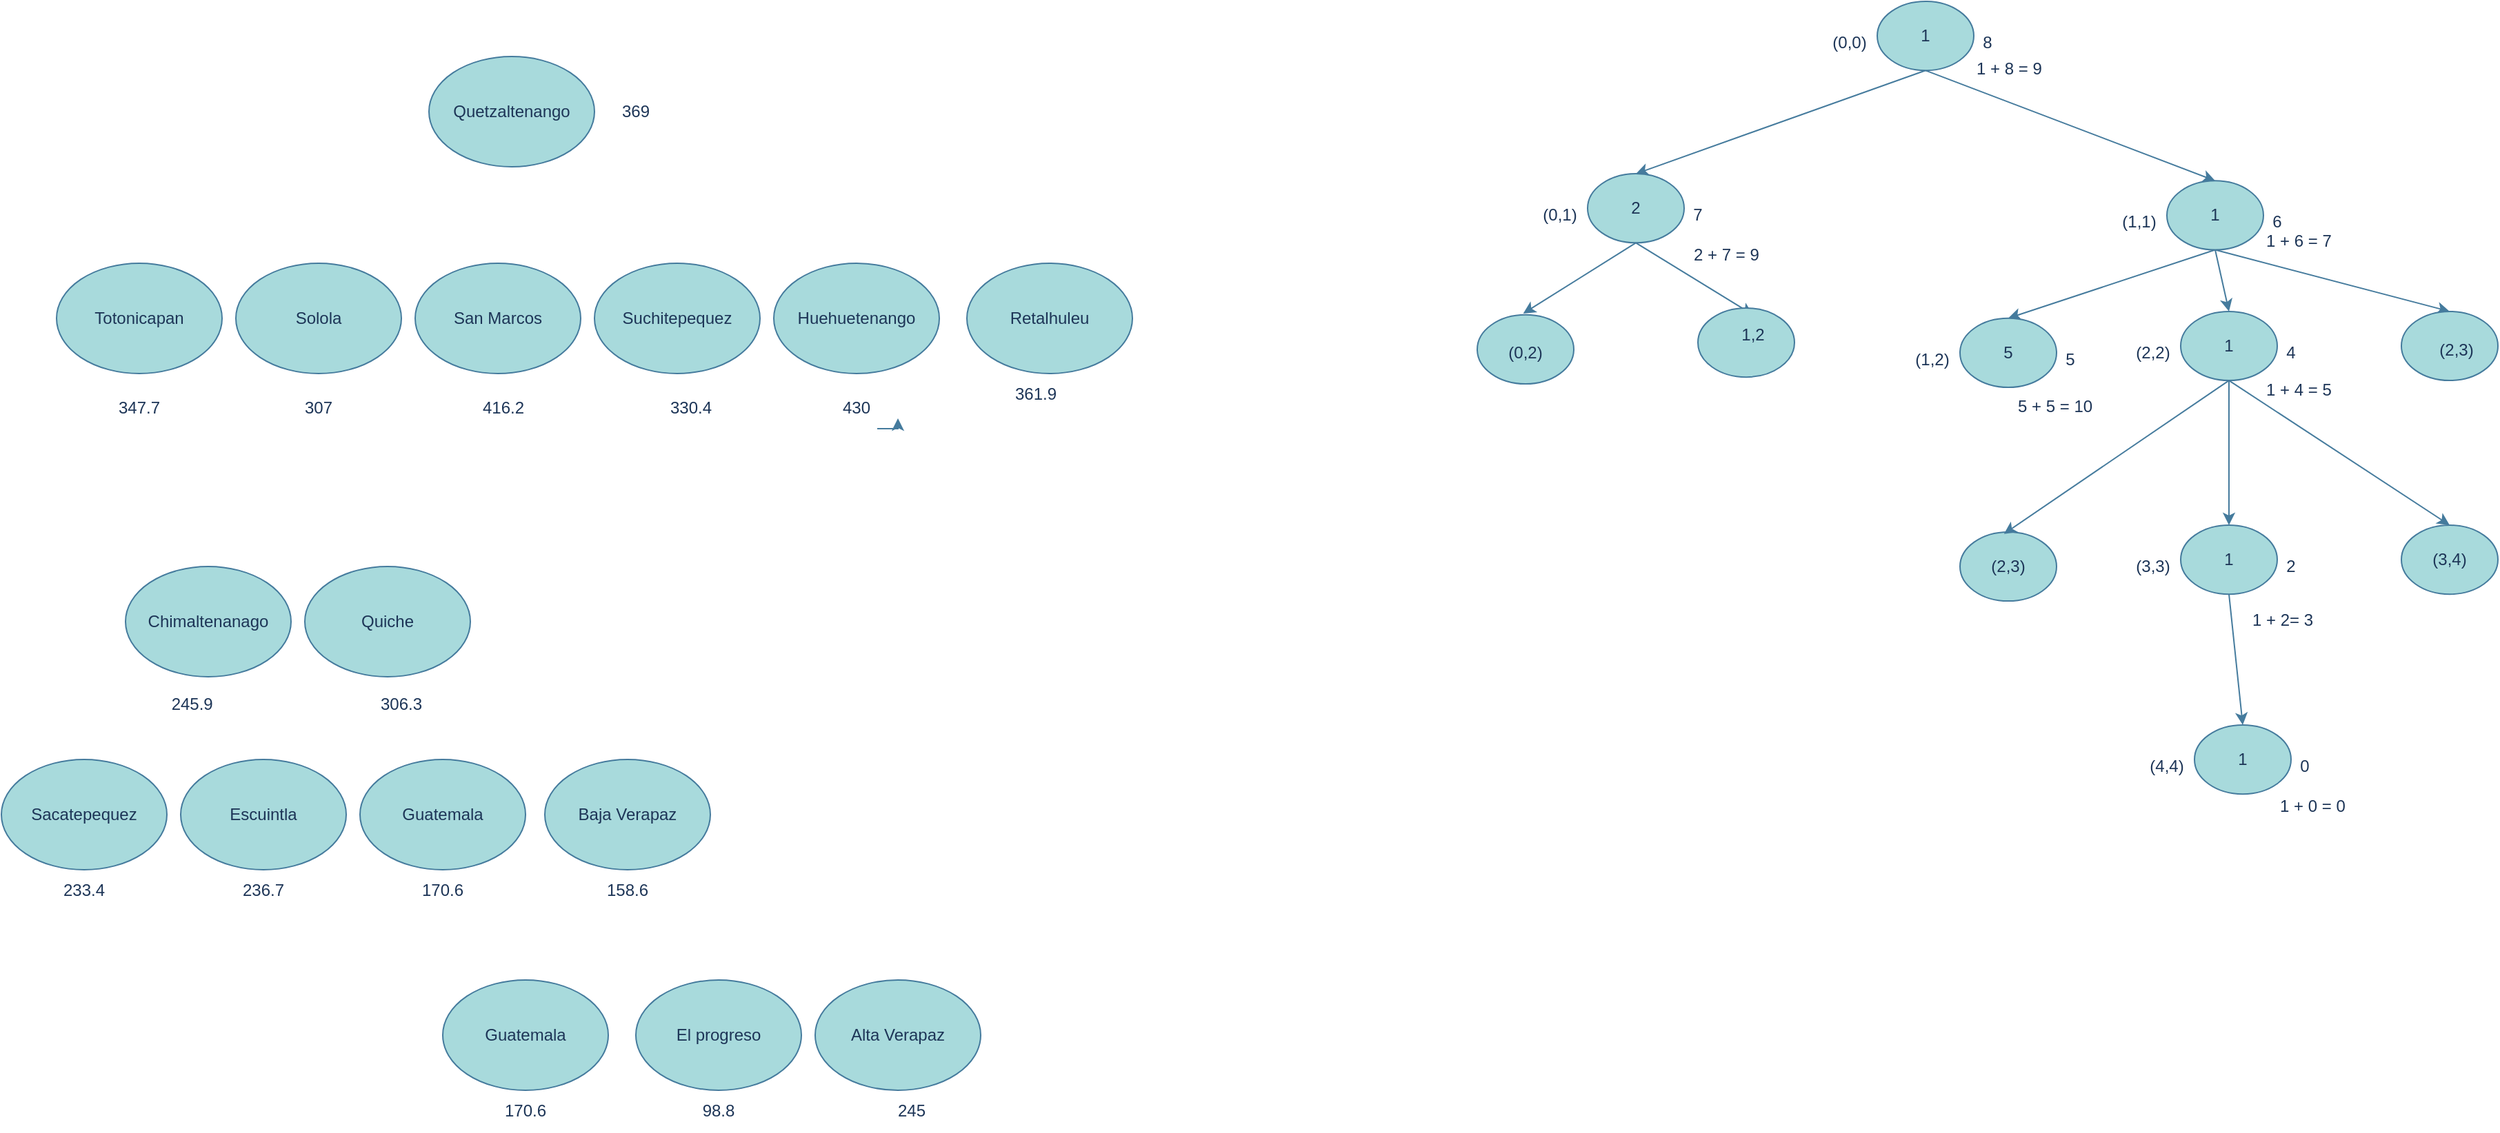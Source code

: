 <mxfile version="24.5.4" type="github">
  <diagram id="BS59qYOegj_c470EKCzP" name="Página-2">
    <mxGraphModel dx="1233" dy="665" grid="0" gridSize="10" guides="1" tooltips="1" connect="1" arrows="1" fold="1" page="0" pageScale="1" pageWidth="827" pageHeight="1169" math="0" shadow="0">
      <root>
        <mxCell id="0" />
        <mxCell id="1" parent="0" />
        <mxCell id="eMQHsHicFexDhQco5dRS-1" value="Quetzaltenango" style="ellipse;whiteSpace=wrap;html=1;labelBackgroundColor=none;fillColor=#A8DADC;strokeColor=#457B9D;fontColor=#1D3557;" parent="1" vertex="1">
          <mxGeometry x="390" y="130" width="120" height="80" as="geometry" />
        </mxCell>
        <mxCell id="eMQHsHicFexDhQco5dRS-2" value="Totonicapan" style="ellipse;whiteSpace=wrap;html=1;labelBackgroundColor=none;fillColor=#A8DADC;strokeColor=#457B9D;fontColor=#1D3557;" parent="1" vertex="1">
          <mxGeometry x="120" y="280" width="120" height="80" as="geometry" />
        </mxCell>
        <mxCell id="eMQHsHicFexDhQco5dRS-3" value="Solola&lt;span style=&quot;color: rgba(0, 0, 0, 0); font-family: monospace; font-size: 0px; text-align: start; text-wrap: nowrap;&quot;&gt;%3CmxGraphModel%3E%3Croot%3E%3CmxCell%20id%3D%220%22%2F%3E%3CmxCell%20id%3D%221%22%20parent%3D%220%22%2F%3E%3CmxCell%20id%3D%222%22%20value%3D%22Totonicapan%22%20style%3D%22ellipse%3BwhiteSpace%3Dwrap%3Bhtml%3D1%3B%22%20vertex%3D%221%22%20parent%3D%221%22%3E%3CmxGeometry%20x%3D%22220%22%20y%3D%22280%22%20width%3D%22120%22%20height%3D%2280%22%20as%3D%22geometry%22%2F%3E%3C%2FmxCell%3E%3C%2Froot%3E%3C%2FmxGraphModel%3E&lt;/span&gt;" style="ellipse;whiteSpace=wrap;html=1;labelBackgroundColor=none;fillColor=#A8DADC;strokeColor=#457B9D;fontColor=#1D3557;" parent="1" vertex="1">
          <mxGeometry x="250" y="280" width="120" height="80" as="geometry" />
        </mxCell>
        <mxCell id="eMQHsHicFexDhQco5dRS-4" value="San Marcos" style="ellipse;whiteSpace=wrap;html=1;labelBackgroundColor=none;fillColor=#A8DADC;strokeColor=#457B9D;fontColor=#1D3557;" parent="1" vertex="1">
          <mxGeometry x="380" y="280" width="120" height="80" as="geometry" />
        </mxCell>
        <mxCell id="eMQHsHicFexDhQco5dRS-5" value="369" style="text;html=1;align=center;verticalAlign=middle;whiteSpace=wrap;rounded=0;labelBackgroundColor=none;fontColor=#1D3557;" parent="1" vertex="1">
          <mxGeometry x="510" y="155" width="60" height="30" as="geometry" />
        </mxCell>
        <mxCell id="eMQHsHicFexDhQco5dRS-6" value="347.7" style="text;html=1;align=center;verticalAlign=middle;whiteSpace=wrap;rounded=0;labelBackgroundColor=none;fontColor=#1D3557;" parent="1" vertex="1">
          <mxGeometry x="150" y="370" width="60" height="30" as="geometry" />
        </mxCell>
        <mxCell id="eMQHsHicFexDhQco5dRS-7" value="Suchitepequez" style="ellipse;whiteSpace=wrap;html=1;labelBackgroundColor=none;fillColor=#A8DADC;strokeColor=#457B9D;fontColor=#1D3557;" parent="1" vertex="1">
          <mxGeometry x="510" y="280" width="120" height="80" as="geometry" />
        </mxCell>
        <mxCell id="eMQHsHicFexDhQco5dRS-8" value="Huehuetenango" style="ellipse;whiteSpace=wrap;html=1;labelBackgroundColor=none;fillColor=#A8DADC;strokeColor=#457B9D;fontColor=#1D3557;" parent="1" vertex="1">
          <mxGeometry x="640" y="280" width="120" height="80" as="geometry" />
        </mxCell>
        <mxCell id="eMQHsHicFexDhQco5dRS-10" value="Retalhuleu" style="ellipse;whiteSpace=wrap;html=1;labelBackgroundColor=none;fillColor=#A8DADC;strokeColor=#457B9D;fontColor=#1D3557;" parent="1" vertex="1">
          <mxGeometry x="780" y="280" width="120" height="80" as="geometry" />
        </mxCell>
        <mxCell id="eMQHsHicFexDhQco5dRS-11" value="307" style="text;html=1;align=center;verticalAlign=middle;whiteSpace=wrap;rounded=0;labelBackgroundColor=none;fontColor=#1D3557;" parent="1" vertex="1">
          <mxGeometry x="280" y="370" width="60" height="30" as="geometry" />
        </mxCell>
        <mxCell id="eMQHsHicFexDhQco5dRS-12" value="361.9" style="text;html=1;align=center;verticalAlign=middle;whiteSpace=wrap;rounded=0;labelBackgroundColor=none;fontColor=#1D3557;" parent="1" vertex="1">
          <mxGeometry x="800" y="360" width="60" height="30" as="geometry" />
        </mxCell>
        <mxCell id="eMQHsHicFexDhQco5dRS-13" value="430" style="text;html=1;align=center;verticalAlign=middle;whiteSpace=wrap;rounded=0;labelBackgroundColor=none;fontColor=#1D3557;" parent="1" vertex="1">
          <mxGeometry x="670" y="370" width="60" height="30" as="geometry" />
        </mxCell>
        <mxCell id="eMQHsHicFexDhQco5dRS-14" value="330.4" style="text;html=1;align=center;verticalAlign=middle;whiteSpace=wrap;rounded=0;labelBackgroundColor=none;fontColor=#1D3557;" parent="1" vertex="1">
          <mxGeometry x="550" y="370" width="60" height="30" as="geometry" />
        </mxCell>
        <mxCell id="eMQHsHicFexDhQco5dRS-15" value="416.2" style="text;html=1;align=center;verticalAlign=middle;whiteSpace=wrap;rounded=0;labelBackgroundColor=none;fontColor=#1D3557;" parent="1" vertex="1">
          <mxGeometry x="414" y="370" width="60" height="30" as="geometry" />
        </mxCell>
        <mxCell id="eMQHsHicFexDhQco5dRS-16" style="edgeStyle=orthogonalEdgeStyle;rounded=0;orthogonalLoop=1;jettySize=auto;html=1;exitX=0.75;exitY=1;exitDx=0;exitDy=0;entryX=1;entryY=0.75;entryDx=0;entryDy=0;labelBackgroundColor=none;strokeColor=#457B9D;fontColor=default;" parent="1" source="eMQHsHicFexDhQco5dRS-13" target="eMQHsHicFexDhQco5dRS-13" edge="1">
          <mxGeometry relative="1" as="geometry" />
        </mxCell>
        <mxCell id="eMQHsHicFexDhQco5dRS-18" value="Chimaltenanago" style="ellipse;whiteSpace=wrap;html=1;labelBackgroundColor=none;fillColor=#A8DADC;strokeColor=#457B9D;fontColor=#1D3557;" parent="1" vertex="1">
          <mxGeometry x="170" y="500" width="120" height="80" as="geometry" />
        </mxCell>
        <mxCell id="eMQHsHicFexDhQco5dRS-19" value="Quiche&lt;span style=&quot;color: rgba(0, 0, 0, 0); font-family: monospace; font-size: 0px; text-align: start; text-wrap: nowrap;&quot;&gt;%3CmxGraphModel%3E%3Croot%3E%3CmxCell%20id%3D%220%22%2F%3E%3CmxCell%20id%3D%221%22%20parent%3D%220%22%2F%3E%3CmxCell%20id%3D%222%22%20value%3D%22Chimaltenanago%22%20style%3D%22ellipse%3BwhiteSpace%3Dwrap%3Bhtml%3D1%3B%22%20vertex%3D%221%22%20parent%3D%221%22%3E%3CmxGeometry%20x%3D%22170%22%20y%3D%22500%22%20width%3D%22120%22%20height%3D%2280%22%20as%3D%22geometry%22%2F%3E%3C%2FmxCell%3E%3C%2Froot%3E%3C%2FmxGraphModel%3E&lt;/span&gt;" style="ellipse;whiteSpace=wrap;html=1;labelBackgroundColor=none;fillColor=#A8DADC;strokeColor=#457B9D;fontColor=#1D3557;" parent="1" vertex="1">
          <mxGeometry x="300" y="500" width="120" height="80" as="geometry" />
        </mxCell>
        <mxCell id="eMQHsHicFexDhQco5dRS-21" value="245.9&lt;span style=&quot;white-space: pre;&quot;&gt;&#x9;&lt;/span&gt;" style="text;html=1;align=center;verticalAlign=middle;whiteSpace=wrap;rounded=0;labelBackgroundColor=none;fontColor=#1D3557;" parent="1" vertex="1">
          <mxGeometry x="200" y="585" width="60" height="30" as="geometry" />
        </mxCell>
        <mxCell id="eMQHsHicFexDhQco5dRS-22" value="306.3" style="text;html=1;align=center;verticalAlign=middle;whiteSpace=wrap;rounded=0;labelBackgroundColor=none;fontColor=#1D3557;" parent="1" vertex="1">
          <mxGeometry x="340" y="585" width="60" height="30" as="geometry" />
        </mxCell>
        <mxCell id="eMQHsHicFexDhQco5dRS-23" value="&lt;div&gt;Sacatepequez&lt;/div&gt;" style="ellipse;whiteSpace=wrap;html=1;labelBackgroundColor=none;fillColor=#A8DADC;strokeColor=#457B9D;fontColor=#1D3557;" parent="1" vertex="1">
          <mxGeometry x="80" y="640" width="120" height="80" as="geometry" />
        </mxCell>
        <mxCell id="eMQHsHicFexDhQco5dRS-24" value="Escuintla" style="ellipse;whiteSpace=wrap;html=1;labelBackgroundColor=none;fillColor=#A8DADC;strokeColor=#457B9D;fontColor=#1D3557;" parent="1" vertex="1">
          <mxGeometry x="210" y="640" width="120" height="80" as="geometry" />
        </mxCell>
        <mxCell id="eMQHsHicFexDhQco5dRS-25" value="Guatemala&lt;span style=&quot;color: rgba(0, 0, 0, 0); font-family: monospace; font-size: 0px; text-align: start; text-wrap: nowrap;&quot;&gt;%3CmxGraphModel%3E%3Croot%3E%3CmxCell%20id%3D%220%22%2F%3E%3CmxCell%20id%3D%221%22%20parent%3D%220%22%2F%3E%3CmxCell%20id%3D%222%22%20value%3D%22Escuintla%22%20style%3D%22ellipse%3BwhiteSpace%3Dwrap%3Bhtml%3D1%3B%22%20vertex%3D%221%22%20parent%3D%221%22%3E%3CmxGeometry%20x%3D%22210%22%20y%3D%22640%22%20width%3D%22120%22%20height%3D%2280%22%20as%3D%22geometry%22%2F%3E%3C%2FmxCell%3E%3C%2Froot%3E%3C%2FmxGraphModel%3E&lt;/span&gt;" style="ellipse;whiteSpace=wrap;html=1;labelBackgroundColor=none;fillColor=#A8DADC;strokeColor=#457B9D;fontColor=#1D3557;" parent="1" vertex="1">
          <mxGeometry x="340" y="640" width="120" height="80" as="geometry" />
        </mxCell>
        <mxCell id="eMQHsHicFexDhQco5dRS-26" value="Baja Verapaz" style="ellipse;whiteSpace=wrap;html=1;labelBackgroundColor=none;fillColor=#A8DADC;strokeColor=#457B9D;fontColor=#1D3557;" parent="1" vertex="1">
          <mxGeometry x="474" y="640" width="120" height="80" as="geometry" />
        </mxCell>
        <mxCell id="eMQHsHicFexDhQco5dRS-28" value="236.7" style="text;html=1;align=center;verticalAlign=middle;whiteSpace=wrap;rounded=0;labelBackgroundColor=none;fontColor=#1D3557;" parent="1" vertex="1">
          <mxGeometry x="240" y="720" width="60" height="30" as="geometry" />
        </mxCell>
        <mxCell id="eMQHsHicFexDhQco5dRS-29" value="170.6" style="text;html=1;align=center;verticalAlign=middle;whiteSpace=wrap;rounded=0;labelBackgroundColor=none;fontColor=#1D3557;" parent="1" vertex="1">
          <mxGeometry x="370" y="720" width="60" height="30" as="geometry" />
        </mxCell>
        <mxCell id="eMQHsHicFexDhQco5dRS-30" value="158.6" style="text;html=1;align=center;verticalAlign=middle;whiteSpace=wrap;rounded=0;labelBackgroundColor=none;fontColor=#1D3557;" parent="1" vertex="1">
          <mxGeometry x="504" y="720" width="60" height="30" as="geometry" />
        </mxCell>
        <mxCell id="eMQHsHicFexDhQco5dRS-31" value="233.4" style="text;html=1;align=center;verticalAlign=middle;whiteSpace=wrap;rounded=0;labelBackgroundColor=none;fontColor=#1D3557;" parent="1" vertex="1">
          <mxGeometry x="110" y="720" width="60" height="30" as="geometry" />
        </mxCell>
        <mxCell id="eMQHsHicFexDhQco5dRS-32" value="Guatemala&lt;span style=&quot;color: rgba(0, 0, 0, 0); font-family: monospace; font-size: 0px; text-align: start; text-wrap: nowrap;&quot;&gt;%3CmxGraphModel%3E%3Croot%3E%3CmxCell%20id%3D%220%22%2F%3E%3CmxCell%20id%3D%221%22%20parent%3D%220%22%2F%3E%3CmxCell%20id%3D%222%22%20value%3D%22Baja%20Verapaz%22%20style%3D%22ellipse%3BwhiteSpace%3Dwrap%3Bhtml%3D1%3B%22%20vertex%3D%221%22%20parent%3D%221%22%3E%3CmxGeometry%20x%3D%22474%22%20y%3D%22640%22%20width%3D%22120%22%20height%3D%2280%22%20as%3D%22geometry%22%2F%3E%3C%2FmxCell%3E%3C%2Froot%3E%3C%2FmxGraphModel%3E&lt;/span&gt;" style="ellipse;whiteSpace=wrap;html=1;labelBackgroundColor=none;fillColor=#A8DADC;strokeColor=#457B9D;fontColor=#1D3557;" parent="1" vertex="1">
          <mxGeometry x="400" y="800" width="120" height="80" as="geometry" />
        </mxCell>
        <mxCell id="eMQHsHicFexDhQco5dRS-33" value="El progreso&lt;span style=&quot;color: rgba(0, 0, 0, 0); font-family: monospace; font-size: 0px; text-align: start; text-wrap: nowrap;&quot;&gt;%3CmxGraphModel%3E%3Croot%3E%3CmxCell%20id%3D%220%22%2F%3E%3CmxCell%20id%3D%221%22%20parent%3D%220%22%2F%3E%3CmxCell%20id%3D%222%22%20value%3D%22Guatemala%26lt%3Bspan%20style%3D%26quot%3Bcolor%3A%20rgba(0%2C%200%2C%200%2C%200)%3B%20font-family%3A%20monospace%3B%20font-size%3A%200px%3B%20text-align%3A%20start%3B%20text-wrap%3A%20nowrap%3B%26quot%3B%26gt%3B%253CmxGraphModel%253E%253Croot%253E%253CmxCell%2520id%253D%25220%2522%252F%253E%253CmxCell%2520id%253D%25221%2522%2520parent%253D%25220%2522%252F%253E%253CmxCell%2520id%253D%25222%2522%2520value%253D%2522Baja%2520Verapaz%2522%2520style%253D%2522ellipse%253BwhiteSpace%253Dwrap%253Bhtml%253D1%253B%2522%2520vertex%253D%25221%2522%2520parent%253D%25221%2522%253E%253CmxGeometry%2520x%253D%2522474%2522%2520y%253D%2522640%2522%2520width%253D%2522120%2522%2520height%253D%252280%2522%2520as%253D%2522geometry%2522%252F%253E%253C%252FmxCell%253E%253C%252Froot%253E%253C%252FmxGraphModel%253E%26lt%3B%2Fspan%26gt%3B%22%20style%3D%22ellipse%3BwhiteSpace%3Dwrap%3Bhtml%3D1%3B%22%20vertex%3D%221%22%20parent%3D%221%22%3E%3CmxGeometry%20x%3D%22400%22%20y%3D%22800%22%20width%3D%22120%22%20height%3D%2280%22%20as%3D%22geometry%22%2F%3E%3C%2FmxCell%3E%3C%2Froot%3E%3C%2FmxGraphModel%3E&lt;/span&gt;" style="ellipse;whiteSpace=wrap;html=1;labelBackgroundColor=none;fillColor=#A8DADC;strokeColor=#457B9D;fontColor=#1D3557;" parent="1" vertex="1">
          <mxGeometry x="540" y="800" width="120" height="80" as="geometry" />
        </mxCell>
        <mxCell id="eMQHsHicFexDhQco5dRS-34" value="Alta Verapaz" style="ellipse;whiteSpace=wrap;html=1;labelBackgroundColor=none;fillColor=#A8DADC;strokeColor=#457B9D;fontColor=#1D3557;" parent="1" vertex="1">
          <mxGeometry x="670" y="800" width="120" height="80" as="geometry" />
        </mxCell>
        <mxCell id="eMQHsHicFexDhQco5dRS-35" value="170.6&lt;span style=&quot;color: rgba(0, 0, 0, 0); font-family: monospace; font-size: 0px; text-align: start; text-wrap: nowrap;&quot;&gt;%3CmxGraphModel%3E%3Croot%3E%3CmxCell%20id%3D%220%22%2F%3E%3CmxCell%20id%3D%221%22%20parent%3D%220%22%2F%3E%3CmxCell%20id%3D%222%22%20value%3D%22158.6%22%20style%3D%22text%3Bhtml%3D1%3Balign%3Dcenter%3BverticalAlign%3Dmiddle%3BwhiteSpace%3Dwrap%3Brounded%3D0%3B%22%20vertex%3D%221%22%20parent%3D%221%22%3E%3CmxGeometry%20x%3D%22504%22%20y%3D%22720%22%20width%3D%2260%22%20height%3D%2230%22%20as%3D%22geometry%22%2F%3E%3C%2FmxCell%3E%3C%2Froot%3E%3C%2FmxGraphModel%3E&lt;/span&gt;" style="text;html=1;align=center;verticalAlign=middle;whiteSpace=wrap;rounded=0;labelBackgroundColor=none;fontColor=#1D3557;" parent="1" vertex="1">
          <mxGeometry x="430" y="880" width="60" height="30" as="geometry" />
        </mxCell>
        <mxCell id="eMQHsHicFexDhQco5dRS-36" value="98.8&lt;span style=&quot;color: rgba(0, 0, 0, 0); font-family: monospace; font-size: 0px; text-align: start; text-wrap: nowrap;&quot;&gt;%3CmxGraphModel%3E%3Croot%3E%3CmxCell%20id%3D%220%22%2F%3E%3CmxCell%20id%3D%221%22%20parent%3D%220%22%2F%3E%3CmxCell%20id%3D%222%22%20value%3D%22158.6%22%20style%3D%22text%3Bhtml%3D1%3Balign%3Dcenter%3BverticalAlign%3Dmiddle%3BwhiteSpace%3Dwrap%3Brounded%3D0%3B%22%20vertex%3D%221%22%20parent%3D%221%22%3E%3CmxGeometry%20x%3D%22504%22%20y%3D%22720%22%20width%3D%2260%22%20height%3D%2230%22%20as%3D%22geometry%22%2F%3E%3C%2FmxCell%3E%3C%2Froot%3E%3C%2FmxGraphModel%3E&lt;/span&gt;" style="text;html=1;align=center;verticalAlign=middle;whiteSpace=wrap;rounded=0;labelBackgroundColor=none;fontColor=#1D3557;" parent="1" vertex="1">
          <mxGeometry x="570" y="880" width="60" height="30" as="geometry" />
        </mxCell>
        <mxCell id="eMQHsHicFexDhQco5dRS-37" value="245" style="text;html=1;align=center;verticalAlign=middle;whiteSpace=wrap;rounded=0;labelBackgroundColor=none;fontColor=#1D3557;" parent="1" vertex="1">
          <mxGeometry x="710" y="880" width="60" height="30" as="geometry" />
        </mxCell>
        <mxCell id="_4ohclU-_t_ccSOSz_IA-81" style="rounded=0;orthogonalLoop=1;jettySize=auto;html=1;exitX=0.5;exitY=1;exitDx=0;exitDy=0;entryX=0.5;entryY=0;entryDx=0;entryDy=0;labelBackgroundColor=none;strokeColor=#457B9D;fontColor=default;" edge="1" parent="1" source="_4ohclU-_t_ccSOSz_IA-1" target="_4ohclU-_t_ccSOSz_IA-20">
          <mxGeometry relative="1" as="geometry" />
        </mxCell>
        <mxCell id="_4ohclU-_t_ccSOSz_IA-83" style="rounded=0;orthogonalLoop=1;jettySize=auto;html=1;exitX=0.5;exitY=1;exitDx=0;exitDy=0;entryX=0.5;entryY=0;entryDx=0;entryDy=0;labelBackgroundColor=none;strokeColor=#457B9D;fontColor=default;" edge="1" parent="1" source="_4ohclU-_t_ccSOSz_IA-1" target="_4ohclU-_t_ccSOSz_IA-23">
          <mxGeometry relative="1" as="geometry" />
        </mxCell>
        <mxCell id="_4ohclU-_t_ccSOSz_IA-1" value="1" style="ellipse;whiteSpace=wrap;html=1;labelBackgroundColor=none;fillColor=#A8DADC;strokeColor=#457B9D;fontColor=#1D3557;" vertex="1" parent="1">
          <mxGeometry x="1440" y="90" width="70" height="50.11" as="geometry" />
        </mxCell>
        <mxCell id="_4ohclU-_t_ccSOSz_IA-5" value="8" style="text;html=1;align=center;verticalAlign=middle;whiteSpace=wrap;rounded=0;labelBackgroundColor=none;fontColor=#1D3557;" vertex="1" parent="1">
          <mxGeometry x="1490" y="105.16" width="60" height="30" as="geometry" />
        </mxCell>
        <mxCell id="_4ohclU-_t_ccSOSz_IA-16" value="(0,0)" style="text;html=1;align=center;verticalAlign=middle;whiteSpace=wrap;rounded=0;labelBackgroundColor=none;fontColor=#1D3557;" vertex="1" parent="1">
          <mxGeometry x="1390" y="105.16" width="60" height="30" as="geometry" />
        </mxCell>
        <mxCell id="_4ohclU-_t_ccSOSz_IA-84" style="rounded=0;orthogonalLoop=1;jettySize=auto;html=1;exitX=0.5;exitY=1;exitDx=0;exitDy=0;entryX=0.5;entryY=0;entryDx=0;entryDy=0;labelBackgroundColor=none;strokeColor=#457B9D;fontColor=default;" edge="1" parent="1" source="_4ohclU-_t_ccSOSz_IA-20" target="_4ohclU-_t_ccSOSz_IA-54">
          <mxGeometry relative="1" as="geometry" />
        </mxCell>
        <mxCell id="_4ohclU-_t_ccSOSz_IA-20" value="2" style="ellipse;whiteSpace=wrap;html=1;labelBackgroundColor=none;fillColor=#A8DADC;strokeColor=#457B9D;fontColor=#1D3557;" vertex="1" parent="1">
          <mxGeometry x="1230" y="215.05" width="70" height="50.11" as="geometry" />
        </mxCell>
        <mxCell id="_4ohclU-_t_ccSOSz_IA-21" value="7" style="text;html=1;align=center;verticalAlign=middle;whiteSpace=wrap;rounded=0;labelBackgroundColor=none;fontColor=#1D3557;" vertex="1" parent="1">
          <mxGeometry x="1280" y="230.21" width="60" height="30" as="geometry" />
        </mxCell>
        <mxCell id="_4ohclU-_t_ccSOSz_IA-22" value="(0,1)" style="text;html=1;align=center;verticalAlign=middle;whiteSpace=wrap;rounded=0;labelBackgroundColor=none;fontColor=#1D3557;" vertex="1" parent="1">
          <mxGeometry x="1180" y="230.21" width="60" height="30" as="geometry" />
        </mxCell>
        <mxCell id="_4ohclU-_t_ccSOSz_IA-85" style="rounded=0;orthogonalLoop=1;jettySize=auto;html=1;exitX=0.5;exitY=1;exitDx=0;exitDy=0;entryX=0.5;entryY=0;entryDx=0;entryDy=0;labelBackgroundColor=none;strokeColor=#457B9D;fontColor=default;" edge="1" parent="1" source="_4ohclU-_t_ccSOSz_IA-23" target="_4ohclU-_t_ccSOSz_IA-36">
          <mxGeometry relative="1" as="geometry" />
        </mxCell>
        <mxCell id="_4ohclU-_t_ccSOSz_IA-86" style="rounded=0;orthogonalLoop=1;jettySize=auto;html=1;exitX=0.5;exitY=1;exitDx=0;exitDy=0;entryX=0.5;entryY=0;entryDx=0;entryDy=0;labelBackgroundColor=none;strokeColor=#457B9D;fontColor=default;" edge="1" parent="1" source="_4ohclU-_t_ccSOSz_IA-23" target="_4ohclU-_t_ccSOSz_IA-39">
          <mxGeometry relative="1" as="geometry" />
        </mxCell>
        <mxCell id="_4ohclU-_t_ccSOSz_IA-87" style="rounded=0;orthogonalLoop=1;jettySize=auto;html=1;exitX=0.5;exitY=1;exitDx=0;exitDy=0;entryX=0.5;entryY=0;entryDx=0;entryDy=0;labelBackgroundColor=none;strokeColor=#457B9D;fontColor=default;" edge="1" parent="1" source="_4ohclU-_t_ccSOSz_IA-23" target="_4ohclU-_t_ccSOSz_IA-55">
          <mxGeometry relative="1" as="geometry" />
        </mxCell>
        <mxCell id="_4ohclU-_t_ccSOSz_IA-23" value="1" style="ellipse;whiteSpace=wrap;html=1;labelBackgroundColor=none;fillColor=#A8DADC;strokeColor=#457B9D;fontColor=#1D3557;" vertex="1" parent="1">
          <mxGeometry x="1650" y="220.15" width="70" height="50.11" as="geometry" />
        </mxCell>
        <mxCell id="_4ohclU-_t_ccSOSz_IA-24" value="6" style="text;html=1;align=center;verticalAlign=middle;whiteSpace=wrap;rounded=0;labelBackgroundColor=none;fontColor=#1D3557;" vertex="1" parent="1">
          <mxGeometry x="1700" y="235.31" width="60" height="30" as="geometry" />
        </mxCell>
        <mxCell id="_4ohclU-_t_ccSOSz_IA-25" value="(1,1)" style="text;html=1;align=center;verticalAlign=middle;whiteSpace=wrap;rounded=0;labelBackgroundColor=none;fontColor=#1D3557;" vertex="1" parent="1">
          <mxGeometry x="1600" y="235.31" width="60" height="30" as="geometry" />
        </mxCell>
        <mxCell id="_4ohclU-_t_ccSOSz_IA-36" value="5" style="ellipse;whiteSpace=wrap;html=1;labelBackgroundColor=none;fillColor=#A8DADC;strokeColor=#457B9D;fontColor=#1D3557;" vertex="1" parent="1">
          <mxGeometry x="1500" y="319.89" width="70" height="50.11" as="geometry" />
        </mxCell>
        <mxCell id="_4ohclU-_t_ccSOSz_IA-37" value="5" style="text;html=1;align=center;verticalAlign=middle;whiteSpace=wrap;rounded=0;labelBackgroundColor=none;fontColor=#1D3557;" vertex="1" parent="1">
          <mxGeometry x="1550" y="335.05" width="60" height="30" as="geometry" />
        </mxCell>
        <mxCell id="_4ohclU-_t_ccSOSz_IA-38" value="(1,2)" style="text;html=1;align=center;verticalAlign=middle;whiteSpace=wrap;rounded=0;labelBackgroundColor=none;fontColor=#1D3557;" vertex="1" parent="1">
          <mxGeometry x="1450" y="335.05" width="60" height="30" as="geometry" />
        </mxCell>
        <mxCell id="_4ohclU-_t_ccSOSz_IA-89" style="rounded=0;orthogonalLoop=1;jettySize=auto;html=1;exitX=0.5;exitY=1;exitDx=0;exitDy=0;entryX=0.5;entryY=0;entryDx=0;entryDy=0;labelBackgroundColor=none;strokeColor=#457B9D;fontColor=default;" edge="1" parent="1" source="_4ohclU-_t_ccSOSz_IA-39" target="_4ohclU-_t_ccSOSz_IA-64">
          <mxGeometry relative="1" as="geometry" />
        </mxCell>
        <mxCell id="_4ohclU-_t_ccSOSz_IA-90" style="rounded=0;orthogonalLoop=1;jettySize=auto;html=1;exitX=0.5;exitY=1;exitDx=0;exitDy=0;labelBackgroundColor=none;strokeColor=#457B9D;fontColor=default;" edge="1" parent="1" source="_4ohclU-_t_ccSOSz_IA-39" target="_4ohclU-_t_ccSOSz_IA-61">
          <mxGeometry relative="1" as="geometry" />
        </mxCell>
        <mxCell id="_4ohclU-_t_ccSOSz_IA-39" value="1" style="ellipse;whiteSpace=wrap;html=1;labelBackgroundColor=none;fillColor=#A8DADC;strokeColor=#457B9D;fontColor=#1D3557;" vertex="1" parent="1">
          <mxGeometry x="1660" y="314.94" width="70" height="50.11" as="geometry" />
        </mxCell>
        <mxCell id="_4ohclU-_t_ccSOSz_IA-40" value="4" style="text;html=1;align=center;verticalAlign=middle;whiteSpace=wrap;rounded=0;labelBackgroundColor=none;fontColor=#1D3557;" vertex="1" parent="1">
          <mxGeometry x="1710" y="330.1" width="60" height="30" as="geometry" />
        </mxCell>
        <mxCell id="_4ohclU-_t_ccSOSz_IA-41" value="(2,2)" style="text;html=1;align=center;verticalAlign=middle;whiteSpace=wrap;rounded=0;labelBackgroundColor=none;fontColor=#1D3557;" vertex="1" parent="1">
          <mxGeometry x="1610" y="330.1" width="60" height="30" as="geometry" />
        </mxCell>
        <mxCell id="_4ohclU-_t_ccSOSz_IA-48" value="1 + 8 = 9" style="text;whiteSpace=wrap;html=1;labelBackgroundColor=none;fontColor=#1D3557;" vertex="1" parent="1">
          <mxGeometry x="1510" y="125" width="80" height="40" as="geometry" />
        </mxCell>
        <mxCell id="_4ohclU-_t_ccSOSz_IA-49" value="" style="ellipse;whiteSpace=wrap;html=1;labelBackgroundColor=none;fillColor=#A8DADC;strokeColor=#457B9D;fontColor=#1D3557;" vertex="1" parent="1">
          <mxGeometry x="1150" y="317.42" width="70" height="50.11" as="geometry" />
        </mxCell>
        <mxCell id="_4ohclU-_t_ccSOSz_IA-51" value="(0,2)" style="text;html=1;align=center;verticalAlign=middle;whiteSpace=wrap;rounded=0;labelBackgroundColor=none;fontColor=#1D3557;" vertex="1" parent="1">
          <mxGeometry x="1155" y="330.1" width="60" height="30" as="geometry" />
        </mxCell>
        <mxCell id="_4ohclU-_t_ccSOSz_IA-52" value="" style="ellipse;whiteSpace=wrap;html=1;labelBackgroundColor=none;fillColor=#A8DADC;strokeColor=#457B9D;fontColor=#1D3557;" vertex="1" parent="1">
          <mxGeometry x="1310" y="312.47" width="70" height="50.11" as="geometry" />
        </mxCell>
        <mxCell id="_4ohclU-_t_ccSOSz_IA-54" value="1,2" style="text;html=1;align=center;verticalAlign=middle;whiteSpace=wrap;rounded=0;labelBackgroundColor=none;fontColor=#1D3557;" vertex="1" parent="1">
          <mxGeometry x="1320" y="317.42" width="60" height="30" as="geometry" />
        </mxCell>
        <mxCell id="_4ohclU-_t_ccSOSz_IA-55" value="" style="ellipse;whiteSpace=wrap;html=1;labelBackgroundColor=none;fillColor=#A8DADC;strokeColor=#457B9D;fontColor=#1D3557;" vertex="1" parent="1">
          <mxGeometry x="1820" y="314.94" width="70" height="50.11" as="geometry" />
        </mxCell>
        <mxCell id="_4ohclU-_t_ccSOSz_IA-57" value="(2,3)" style="text;html=1;align=center;verticalAlign=middle;whiteSpace=wrap;rounded=0;labelBackgroundColor=none;fontColor=#1D3557;" vertex="1" parent="1">
          <mxGeometry x="1830" y="327.63" width="60" height="30" as="geometry" />
        </mxCell>
        <mxCell id="_4ohclU-_t_ccSOSz_IA-58" value="" style="ellipse;whiteSpace=wrap;html=1;labelBackgroundColor=none;fillColor=#A8DADC;strokeColor=#457B9D;fontColor=#1D3557;" vertex="1" parent="1">
          <mxGeometry x="1500" y="474.95" width="70" height="50.11" as="geometry" />
        </mxCell>
        <mxCell id="_4ohclU-_t_ccSOSz_IA-60" value="(2,3)&lt;span style=&quot;color: rgba(0, 0, 0, 0); font-family: monospace; font-size: 0px; text-align: start; text-wrap: nowrap;&quot;&gt;%3CmxGraphModel%3E%3Croot%3E%3CmxCell%20id%3D%220%22%2F%3E%3CmxCell%20id%3D%221%22%20parent%3D%220%22%2F%3E%3CmxCell%20id%3D%222%22%20value%3D%221%22%20style%3D%22ellipse%3BwhiteSpace%3Dwrap%3Bhtml%3D1%3B%22%20vertex%3D%221%22%20parent%3D%221%22%3E%3CmxGeometry%20x%3D%221500%22%20y%3D%22319.89%22%20width%3D%2270%22%20height%3D%2250.11%22%20as%3D%22geometry%22%2F%3E%3C%2FmxCell%3E%3CmxCell%20id%3D%223%22%20value%3D%228%22%20style%3D%22text%3Bhtml%3D1%3Balign%3Dcenter%3BverticalAlign%3Dmiddle%3BwhiteSpace%3Dwrap%3Brounded%3D0%3B%22%20vertex%3D%221%22%20parent%3D%221%22%3E%3CmxGeometry%20x%3D%221550%22%20y%3D%22335.05%22%20width%3D%2260%22%20height%3D%2230%22%20as%3D%22geometry%22%2F%3E%3C%2FmxCell%3E%3CmxCell%20id%3D%224%22%20value%3D%22(1%2C2)%22%20style%3D%22text%3Bhtml%3D1%3Balign%3Dcenter%3BverticalAlign%3Dmiddle%3BwhiteSpace%3Dwrap%3Brounded%3D0%3B%22%20vertex%3D%221%22%20parent%3D%221%22%3E%3CmxGeometry%20x%3D%221450%22%20y%3D%22335.05%22%20width%3D%2260%22%20height%3D%2230%22%20as%3D%22geometry%22%2F%3E%3C%2FmxCell%3E%3CmxCell%20id%3D%225%22%20value%3D%221%22%20style%3D%22ellipse%3BwhiteSpace%3Dwrap%3Bhtml%3D1%3B%22%20vertex%3D%221%22%20parent%3D%221%22%3E%3CmxGeometry%20x%3D%221660%22%20y%3D%22314.94%22%20width%3D%2270%22%20height%3D%2250.11%22%20as%3D%22geometry%22%2F%3E%3C%2FmxCell%3E%3CmxCell%20id%3D%226%22%20value%3D%228%22%20style%3D%22text%3Bhtml%3D1%3Balign%3Dcenter%3BverticalAlign%3Dmiddle%3BwhiteSpace%3Dwrap%3Brounded%3D0%3B%22%20vertex%3D%221%22%20parent%3D%221%22%3E%3CmxGeometry%20x%3D%221710%22%20y%3D%22330.1%22%20width%3D%2260%22%20height%3D%2230%22%20as%3D%22geometry%22%2F%3E%3C%2FmxCell%3E%3CmxCell%20id%3D%227%22%20value%3D%22(2%2C2)%22%20style%3D%22text%3Bhtml%3D1%3Balign%3Dcenter%3BverticalAlign%3Dmiddle%3BwhiteSpace%3Dwrap%3Brounded%3D0%3B%22%20vertex%3D%221%22%20parent%3D%221%22%3E%3CmxGeometry%20x%3D%221610%22%20y%3D%22330.1%22%20width%3D%2260%22%20height%3D%2230%22%20as%3D%22geometry%22%2F%3E%3C%2FmxCell%3E%3CmxCell%20id%3D%228%22%20value%3D%221%22%20style%3D%22ellipse%3BwhiteSpace%3Dwrap%3Bhtml%3D1%3B%22%20vertex%3D%221%22%20parent%3D%221%22%3E%3CmxGeometry%20x%3D%221820%22%20y%3D%22314.94%22%20width%3D%2270%22%20height%3D%2250.11%22%20as%3D%22geometry%22%2F%3E%3C%2FmxCell%3E%3CmxCell%20id%3D%229%22%20value%3D%22(2%2C3)%22%20style%3D%22text%3Bhtml%3D1%3Balign%3Dcenter%3BverticalAlign%3Dmiddle%3BwhiteSpace%3Dwrap%3Brounded%3D0%3B%22%20vertex%3D%221%22%20parent%3D%221%22%3E%3CmxGeometry%20x%3D%221770%22%20y%3D%22330.1%22%20width%3D%2260%22%20height%3D%2230%22%20as%3D%22geometry%22%2F%3E%3C%2FmxCell%3E%3C%2Froot%3E%3C%2FmxGraphModel%3E&lt;/span&gt;" style="text;html=1;align=center;verticalAlign=middle;whiteSpace=wrap;rounded=0;labelBackgroundColor=none;fontColor=#1D3557;" vertex="1" parent="1">
          <mxGeometry x="1505" y="485.16" width="60" height="30" as="geometry" />
        </mxCell>
        <mxCell id="_4ohclU-_t_ccSOSz_IA-91" style="rounded=0;orthogonalLoop=1;jettySize=auto;html=1;exitX=0.5;exitY=1;exitDx=0;exitDy=0;entryX=0.5;entryY=0;entryDx=0;entryDy=0;labelBackgroundColor=none;strokeColor=#457B9D;fontColor=default;" edge="1" parent="1" source="_4ohclU-_t_ccSOSz_IA-61" target="_4ohclU-_t_ccSOSz_IA-69">
          <mxGeometry relative="1" as="geometry" />
        </mxCell>
        <mxCell id="_4ohclU-_t_ccSOSz_IA-61" value="1" style="ellipse;whiteSpace=wrap;html=1;labelBackgroundColor=none;fillColor=#A8DADC;strokeColor=#457B9D;fontColor=#1D3557;" vertex="1" parent="1">
          <mxGeometry x="1660" y="470" width="70" height="50.11" as="geometry" />
        </mxCell>
        <mxCell id="_4ohclU-_t_ccSOSz_IA-62" value="2" style="text;html=1;align=center;verticalAlign=middle;whiteSpace=wrap;rounded=0;labelBackgroundColor=none;fontColor=#1D3557;" vertex="1" parent="1">
          <mxGeometry x="1710" y="485.16" width="60" height="30" as="geometry" />
        </mxCell>
        <mxCell id="_4ohclU-_t_ccSOSz_IA-63" value="(3,3)" style="text;html=1;align=center;verticalAlign=middle;whiteSpace=wrap;rounded=0;labelBackgroundColor=none;fontColor=#1D3557;" vertex="1" parent="1">
          <mxGeometry x="1610" y="485.16" width="60" height="30" as="geometry" />
        </mxCell>
        <mxCell id="_4ohclU-_t_ccSOSz_IA-64" value="" style="ellipse;whiteSpace=wrap;html=1;labelBackgroundColor=none;fillColor=#A8DADC;strokeColor=#457B9D;fontColor=#1D3557;" vertex="1" parent="1">
          <mxGeometry x="1820" y="470" width="70" height="50.11" as="geometry" />
        </mxCell>
        <mxCell id="_4ohclU-_t_ccSOSz_IA-65" value="(3,4)" style="text;html=1;align=center;verticalAlign=middle;whiteSpace=wrap;rounded=0;labelBackgroundColor=none;fontColor=#1D3557;" vertex="1" parent="1">
          <mxGeometry x="1825" y="480.05" width="60" height="30" as="geometry" />
        </mxCell>
        <mxCell id="_4ohclU-_t_ccSOSz_IA-69" value="1" style="ellipse;whiteSpace=wrap;html=1;labelBackgroundColor=none;fillColor=#A8DADC;strokeColor=#457B9D;fontColor=#1D3557;" vertex="1" parent="1">
          <mxGeometry x="1670" y="615" width="70" height="50.11" as="geometry" />
        </mxCell>
        <mxCell id="_4ohclU-_t_ccSOSz_IA-70" value="0" style="text;html=1;align=center;verticalAlign=middle;whiteSpace=wrap;rounded=0;labelBackgroundColor=none;fontColor=#1D3557;" vertex="1" parent="1">
          <mxGeometry x="1720" y="630.16" width="60" height="30" as="geometry" />
        </mxCell>
        <mxCell id="_4ohclU-_t_ccSOSz_IA-71" value="(4,4)" style="text;html=1;align=center;verticalAlign=middle;whiteSpace=wrap;rounded=0;labelBackgroundColor=none;fontColor=#1D3557;" vertex="1" parent="1">
          <mxGeometry x="1620" y="630.16" width="60" height="30" as="geometry" />
        </mxCell>
        <mxCell id="_4ohclU-_t_ccSOSz_IA-74" value="2 + 7 = 9" style="text;whiteSpace=wrap;html=1;labelBackgroundColor=none;fontColor=#1D3557;" vertex="1" parent="1">
          <mxGeometry x="1305" y="260.21" width="80" height="40" as="geometry" />
        </mxCell>
        <mxCell id="_4ohclU-_t_ccSOSz_IA-75" value="1 + 6 = 7" style="text;whiteSpace=wrap;html=1;labelBackgroundColor=none;fontColor=#1D3557;" vertex="1" parent="1">
          <mxGeometry x="1720" y="250" width="80" height="40" as="geometry" />
        </mxCell>
        <mxCell id="_4ohclU-_t_ccSOSz_IA-76" value="5 + 5 = 10" style="text;whiteSpace=wrap;html=1;labelBackgroundColor=none;fontColor=#1D3557;" vertex="1" parent="1">
          <mxGeometry x="1540" y="370" width="90" height="40" as="geometry" />
        </mxCell>
        <mxCell id="_4ohclU-_t_ccSOSz_IA-77" value="1 + 4 = 5" style="text;whiteSpace=wrap;html=1;labelBackgroundColor=none;fontColor=#1D3557;" vertex="1" parent="1">
          <mxGeometry x="1720" y="357.63" width="80" height="40" as="geometry" />
        </mxCell>
        <mxCell id="_4ohclU-_t_ccSOSz_IA-78" value="1 + 2= 3" style="text;whiteSpace=wrap;html=1;labelBackgroundColor=none;fontColor=#1D3557;" vertex="1" parent="1">
          <mxGeometry x="1710" y="525.06" width="80" height="40" as="geometry" />
        </mxCell>
        <mxCell id="_4ohclU-_t_ccSOSz_IA-80" value="1 + 0 = 0" style="text;whiteSpace=wrap;html=1;labelBackgroundColor=none;fontColor=#1D3557;" vertex="1" parent="1">
          <mxGeometry x="1730" y="660" width="80" height="40" as="geometry" />
        </mxCell>
        <mxCell id="_4ohclU-_t_ccSOSz_IA-82" style="rounded=0;orthogonalLoop=1;jettySize=auto;html=1;exitX=0.5;exitY=1;exitDx=0;exitDy=0;entryX=0.472;entryY=-0.454;entryDx=0;entryDy=0;entryPerimeter=0;labelBackgroundColor=none;strokeColor=#457B9D;fontColor=default;" edge="1" parent="1" source="_4ohclU-_t_ccSOSz_IA-20" target="_4ohclU-_t_ccSOSz_IA-51">
          <mxGeometry relative="1" as="geometry" />
        </mxCell>
        <mxCell id="_4ohclU-_t_ccSOSz_IA-88" style="rounded=0;orthogonalLoop=1;jettySize=auto;html=1;exitX=0.5;exitY=1;exitDx=0;exitDy=0;entryX=0.448;entryY=-0.294;entryDx=0;entryDy=0;entryPerimeter=0;labelBackgroundColor=none;strokeColor=#457B9D;fontColor=default;" edge="1" parent="1" source="_4ohclU-_t_ccSOSz_IA-39" target="_4ohclU-_t_ccSOSz_IA-60">
          <mxGeometry relative="1" as="geometry" />
        </mxCell>
      </root>
    </mxGraphModel>
  </diagram>
</mxfile>
